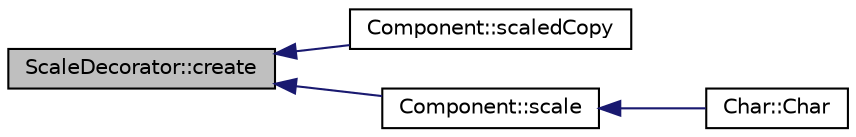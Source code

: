digraph "ScaleDecorator::create"
{
  edge [fontname="Helvetica",fontsize="10",labelfontname="Helvetica",labelfontsize="10"];
  node [fontname="Helvetica",fontsize="10",shape=record];
  rankdir="LR";
  Node1 [label="ScaleDecorator::create",height=0.2,width=0.4,color="black", fillcolor="grey75", style="filled" fontcolor="black"];
  Node1 -> Node2 [dir="back",color="midnightblue",fontsize="10",style="solid",fontname="Helvetica"];
  Node2 [label="Component::scaledCopy",height=0.2,width=0.4,color="black", fillcolor="white", style="filled",URL="$classComponent.html#aedfec2802a485ab9d0b6536cfaf72393",tooltip="Scale the component."];
  Node1 -> Node3 [dir="back",color="midnightblue",fontsize="10",style="solid",fontname="Helvetica"];
  Node3 [label="Component::scale",height=0.2,width=0.4,color="black", fillcolor="white", style="filled",URL="$classComponent.html#a2ac4e80605acebdce055cc0d4a247f04",tooltip="Scale the component."];
  Node3 -> Node4 [dir="back",color="midnightblue",fontsize="10",style="solid",fontname="Helvetica"];
  Node4 [label="Char::Char",height=0.2,width=0.4,color="black", fillcolor="white", style="filled",URL="$classChar.html#a322dfebbbcf2555857c812940864145e"];
}
